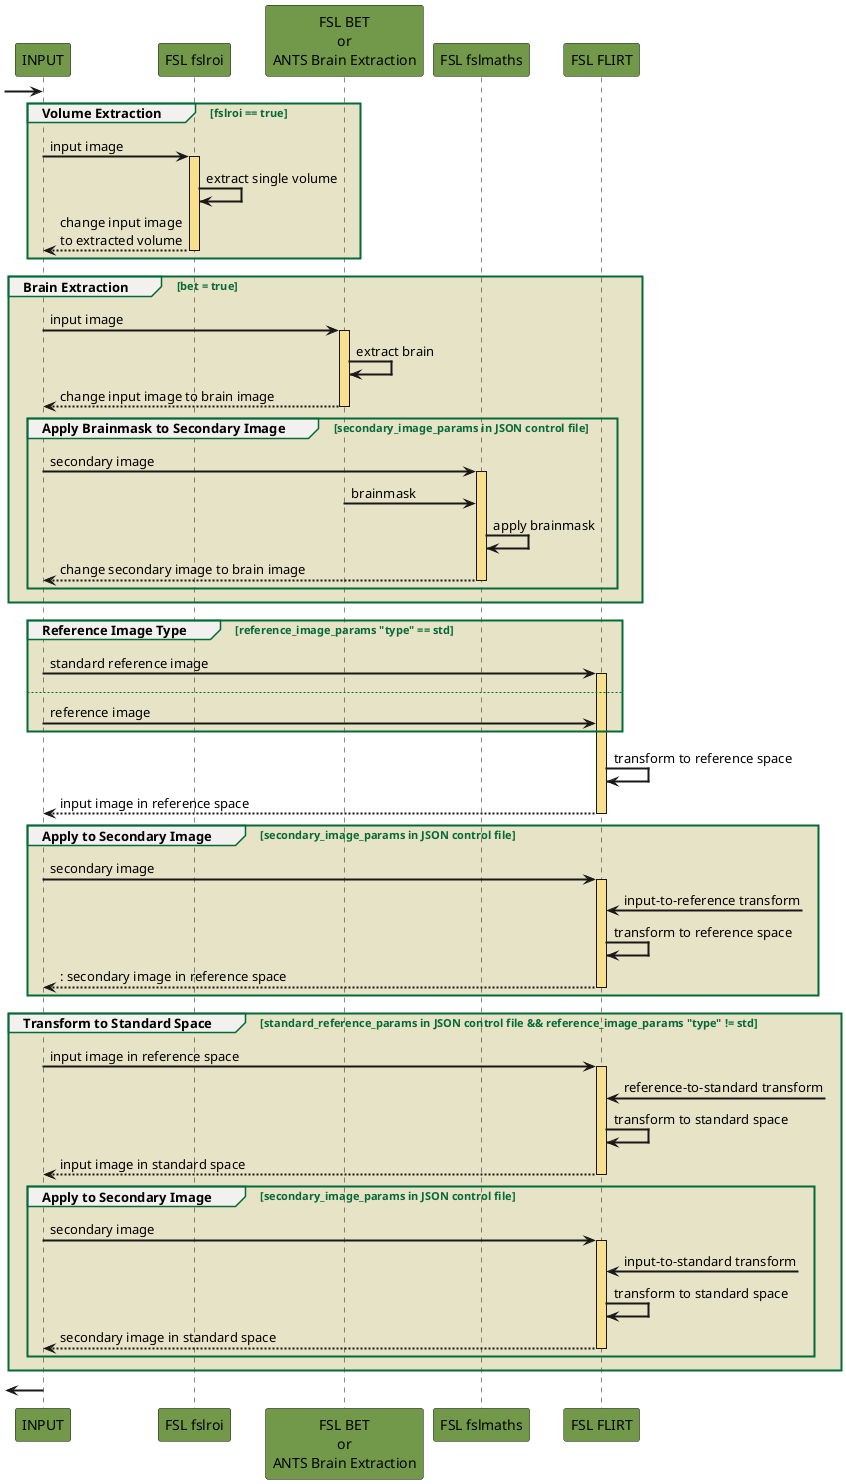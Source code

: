 
@startuml
!pragma teoz true
skinparam sequence {
LifeLineBorderThickness 3
ArrowThickness 2
BoxBackgroundColor #DCD59A
BoxBorderColor #046A38
BoxFontColor #046A38
GroupBackgroundColor #F2F1F0
GroupBodyBackgroundColor #E7E3C6
GroupBorderThickness 2
GroupBorderColor #046A38
GroupFontColor #046A38
}

'autonumber
participant "INPUT" as in #719949
[->in
group Volume Extraction [fslroi == true]
    participant "FSL fslroi" as roi #719949
    in->roi ++ #F8E08E : input image
    roi->roi : extract single volume
    return change input image\nto extracted volume
end
group Brain Extraction [bet = true] 
    participant "FSL BET\nor\nANTS Brain Extraction" as bet #719949
    in->bet ++ #F8E08E : input image
    bet->bet : extract brain
    return change input image to brain image
    group Apply Brainmask to Secondary Image [secondary_image_params in JSON control file] 
        participant "FSL fslmaths" as sec1 #719949
        in->sec1 ++ #F8E08E : secondary image
        bet->sec1 : brainmask
        sec1->sec1 : apply brainmask
        return change secondary image to brain image
    end
end

participant "FSL FLIRT" as flirt #719949
group Reference Image Type [reference_image_params "type" == std]
    in->flirt ++ #F8E08E : standard reference image
else 
    in->flirt : reference image
end

flirt->flirt : transform to reference space
return input image in reference space

group Apply to Secondary Image [secondary_image_params in JSON control file]
    in->flirt ++ #F8E08E : secondary image
    flirt<-? : input-to-reference transform
    flirt->flirt : transform to reference space
    '{start}<->{end} : transform
    return : secondary image in reference space
end

group Transform to Standard Space [standard_reference_params in JSON control file && reference_image_params "type" != std]
    in->flirt ++ #F8E08E : input image in reference space
    flirt<-? : reference-to-standard transform
    flirt->flirt : transform to standard space
    return input image in standard space
    group Apply to Secondary Image [secondary_image_params in JSON control file]
        in->flirt ++ #F8E08E : secondary image
        flirt<-? : input-to-standard transform
        flirt->flirt : transform to standard space
        return secondary image in standard space
    end
end

[<-in

@enduml